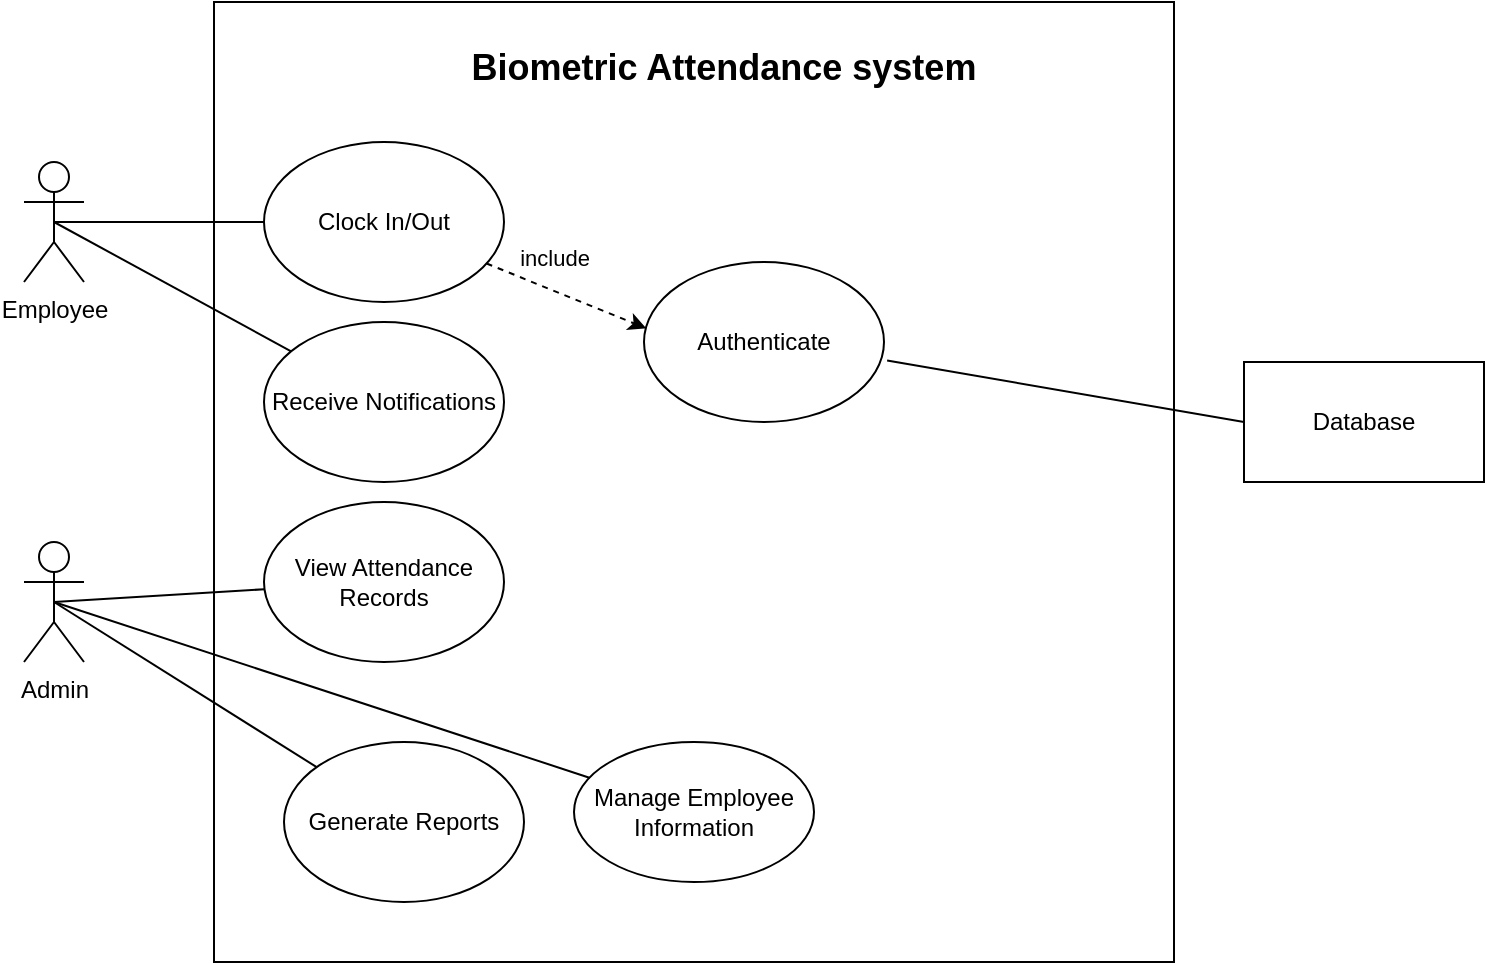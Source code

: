 <mxfile version="24.7.8">
  <diagram name="Page-1" id="OP1rmft6pIBWygRowUWi">
    <mxGraphModel dx="1050" dy="673" grid="1" gridSize="10" guides="1" tooltips="1" connect="1" arrows="1" fold="1" page="1" pageScale="1" pageWidth="850" pageHeight="1100" math="0" shadow="0">
      <root>
        <mxCell id="0" />
        <mxCell id="1" parent="0" />
        <mxCell id="p7k5y9ONhqJHMqV0naau-1" value="" style="whiteSpace=wrap;html=1;aspect=fixed;" parent="1" vertex="1">
          <mxGeometry x="185" y="80" width="480" height="480" as="geometry" />
        </mxCell>
        <mxCell id="p7k5y9ONhqJHMqV0naau-18" style="rounded=0;orthogonalLoop=1;jettySize=auto;html=1;exitX=0.5;exitY=0.5;exitDx=0;exitDy=0;exitPerimeter=0;endArrow=none;endFill=0;" parent="1" source="p7k5y9ONhqJHMqV0naau-2" target="p7k5y9ONhqJHMqV0naau-9" edge="1">
          <mxGeometry relative="1" as="geometry" />
        </mxCell>
        <mxCell id="p7k5y9ONhqJHMqV0naau-2" value="Employee" style="shape=umlActor;verticalLabelPosition=bottom;verticalAlign=top;html=1;outlineConnect=0;" parent="1" vertex="1">
          <mxGeometry x="90" y="160" width="30" height="60" as="geometry" />
        </mxCell>
        <mxCell id="p7k5y9ONhqJHMqV0naau-3" value="Admin" style="shape=umlActor;verticalLabelPosition=bottom;verticalAlign=top;html=1;outlineConnect=0;" parent="1" vertex="1">
          <mxGeometry x="90" y="350" width="30" height="60" as="geometry" />
        </mxCell>
        <mxCell id="p7k5y9ONhqJHMqV0naau-7" value="View Attendance Records" style="ellipse;whiteSpace=wrap;html=1;" parent="1" vertex="1">
          <mxGeometry x="210" y="330" width="120" height="80" as="geometry" />
        </mxCell>
        <mxCell id="p7k5y9ONhqJHMqV0naau-9" value="Clock In/Out" style="ellipse;whiteSpace=wrap;html=1;" parent="1" vertex="1">
          <mxGeometry x="210" y="150" width="120" height="80" as="geometry" />
        </mxCell>
        <mxCell id="p7k5y9ONhqJHMqV0naau-13" value="Receive Notifications" style="ellipse;whiteSpace=wrap;html=1;" parent="1" vertex="1">
          <mxGeometry x="210" y="240" width="120" height="80" as="geometry" />
        </mxCell>
        <mxCell id="p7k5y9ONhqJHMqV0naau-14" value="Manage Employee Information" style="ellipse;whiteSpace=wrap;html=1;" parent="1" vertex="1">
          <mxGeometry x="365" y="450" width="120" height="70" as="geometry" />
        </mxCell>
        <mxCell id="p7k5y9ONhqJHMqV0naau-15" value="Generate Reports" style="ellipse;whiteSpace=wrap;html=1;" parent="1" vertex="1">
          <mxGeometry x="220" y="450" width="120" height="80" as="geometry" />
        </mxCell>
        <mxCell id="p7k5y9ONhqJHMqV0naau-16" value="Database" style="rounded=0;whiteSpace=wrap;html=1;" parent="1" vertex="1">
          <mxGeometry x="700" y="260" width="120" height="60" as="geometry" />
        </mxCell>
        <mxCell id="p7k5y9ONhqJHMqV0naau-19" style="rounded=0;orthogonalLoop=1;jettySize=auto;html=1;exitX=0.5;exitY=0.5;exitDx=0;exitDy=0;exitPerimeter=0;endArrow=none;endFill=0;" parent="1" source="p7k5y9ONhqJHMqV0naau-2" target="p7k5y9ONhqJHMqV0naau-13" edge="1">
          <mxGeometry relative="1" as="geometry">
            <mxPoint x="115" y="200" as="sourcePoint" />
            <mxPoint x="225" y="167" as="targetPoint" />
          </mxGeometry>
        </mxCell>
        <mxCell id="p7k5y9ONhqJHMqV0naau-20" style="rounded=0;orthogonalLoop=1;jettySize=auto;html=1;exitX=0.5;exitY=0.5;exitDx=0;exitDy=0;exitPerimeter=0;endArrow=none;endFill=0;" parent="1" source="p7k5y9ONhqJHMqV0naau-3" target="p7k5y9ONhqJHMqV0naau-15" edge="1">
          <mxGeometry relative="1" as="geometry">
            <mxPoint x="104" y="394" as="sourcePoint" />
            <mxPoint x="220" y="450" as="targetPoint" />
          </mxGeometry>
        </mxCell>
        <mxCell id="p7k5y9ONhqJHMqV0naau-21" style="rounded=0;orthogonalLoop=1;jettySize=auto;html=1;exitX=0.5;exitY=0.5;exitDx=0;exitDy=0;exitPerimeter=0;endArrow=none;endFill=0;" parent="1" source="p7k5y9ONhqJHMqV0naau-3" target="p7k5y9ONhqJHMqV0naau-14" edge="1">
          <mxGeometry relative="1" as="geometry">
            <mxPoint x="114" y="404" as="sourcePoint" />
            <mxPoint x="244" y="475" as="targetPoint" />
          </mxGeometry>
        </mxCell>
        <mxCell id="p7k5y9ONhqJHMqV0naau-22" style="rounded=0;orthogonalLoop=1;jettySize=auto;html=1;exitX=0.5;exitY=0.5;exitDx=0;exitDy=0;exitPerimeter=0;endArrow=none;endFill=0;" parent="1" source="p7k5y9ONhqJHMqV0naau-3" target="p7k5y9ONhqJHMqV0naau-7" edge="1">
          <mxGeometry relative="1" as="geometry">
            <mxPoint x="124" y="414" as="sourcePoint" />
            <mxPoint x="254" y="485" as="targetPoint" />
          </mxGeometry>
        </mxCell>
        <mxCell id="p7k5y9ONhqJHMqV0naau-23" value="" style="endArrow=none;html=1;rounded=0;entryX=0;entryY=0.5;entryDx=0;entryDy=0;exitX=1.013;exitY=0.615;exitDx=0;exitDy=0;exitPerimeter=0;" parent="1" source="p7k5y9ONhqJHMqV0naau-24" target="p7k5y9ONhqJHMqV0naau-16" edge="1">
          <mxGeometry width="50" height="50" relative="1" as="geometry">
            <mxPoint x="400" y="280" as="sourcePoint" />
            <mxPoint x="450" y="230" as="targetPoint" />
          </mxGeometry>
        </mxCell>
        <mxCell id="p7k5y9ONhqJHMqV0naau-24" value="Authenticate" style="ellipse;whiteSpace=wrap;html=1;" parent="1" vertex="1">
          <mxGeometry x="400" y="210" width="120" height="80" as="geometry" />
        </mxCell>
        <mxCell id="p7k5y9ONhqJHMqV0naau-26" value="" style="endArrow=classic;html=1;rounded=0;entryX=0.01;entryY=0.415;entryDx=0;entryDy=0;entryPerimeter=0;strokeColor=default;dashed=1;" parent="1" source="p7k5y9ONhqJHMqV0naau-9" target="p7k5y9ONhqJHMqV0naau-24" edge="1">
          <mxGeometry width="50" height="50" relative="1" as="geometry">
            <mxPoint x="400" y="280" as="sourcePoint" />
            <mxPoint x="450" y="230" as="targetPoint" />
          </mxGeometry>
        </mxCell>
        <mxCell id="p7k5y9ONhqJHMqV0naau-27" value="include" style="edgeLabel;html=1;align=center;verticalAlign=middle;resizable=0;points=[];" parent="p7k5y9ONhqJHMqV0naau-26" vertex="1" connectable="0">
          <mxGeometry x="-0.33" y="-4" relative="1" as="geometry">
            <mxPoint x="8" y="-18" as="offset" />
          </mxGeometry>
        </mxCell>
        <mxCell id="K1xdwABqs95pF0voadSH-1" value="&lt;h1 style=&quot;margin-top: 0px;&quot;&gt;&lt;font style=&quot;font-size: 18px;&quot;&gt;Biometric Attendance system&lt;/font&gt;&lt;/h1&gt;" style="text;html=1;whiteSpace=wrap;overflow=hidden;rounded=0;align=center;" vertex="1" parent="1">
          <mxGeometry x="280" y="90" width="320" height="40" as="geometry" />
        </mxCell>
      </root>
    </mxGraphModel>
  </diagram>
</mxfile>
